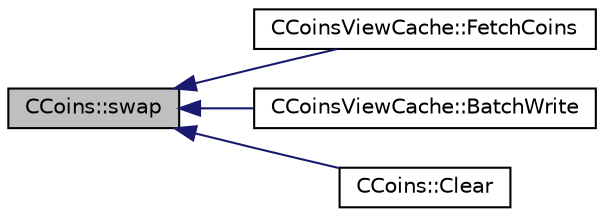 digraph "CCoins::swap"
{
  edge [fontname="Helvetica",fontsize="10",labelfontname="Helvetica",labelfontsize="10"];
  node [fontname="Helvetica",fontsize="10",shape=record];
  rankdir="LR";
  Node95 [label="CCoins::swap",height=0.2,width=0.4,color="black", fillcolor="grey75", style="filled", fontcolor="black"];
  Node95 -> Node96 [dir="back",color="midnightblue",fontsize="10",style="solid",fontname="Helvetica"];
  Node96 [label="CCoinsViewCache::FetchCoins",height=0.2,width=0.4,color="black", fillcolor="white", style="filled",URL="$class_c_coins_view_cache.html#a964e8bc4a5f8131eab430d356a25fc6d"];
  Node95 -> Node97 [dir="back",color="midnightblue",fontsize="10",style="solid",fontname="Helvetica"];
  Node97 [label="CCoinsViewCache::BatchWrite",height=0.2,width=0.4,color="black", fillcolor="white", style="filled",URL="$class_c_coins_view_cache.html#a561bb7c6c97701b12c48fbbb563d0a91",tooltip="Do a bulk modification (multiple CCoins changes + BestBlock change). "];
  Node95 -> Node98 [dir="back",color="midnightblue",fontsize="10",style="solid",fontname="Helvetica"];
  Node98 [label="CCoins::Clear",height=0.2,width=0.4,color="black", fillcolor="white", style="filled",URL="$class_c_coins.html#a4d4197688436b752234bea95f0230b82"];
}
